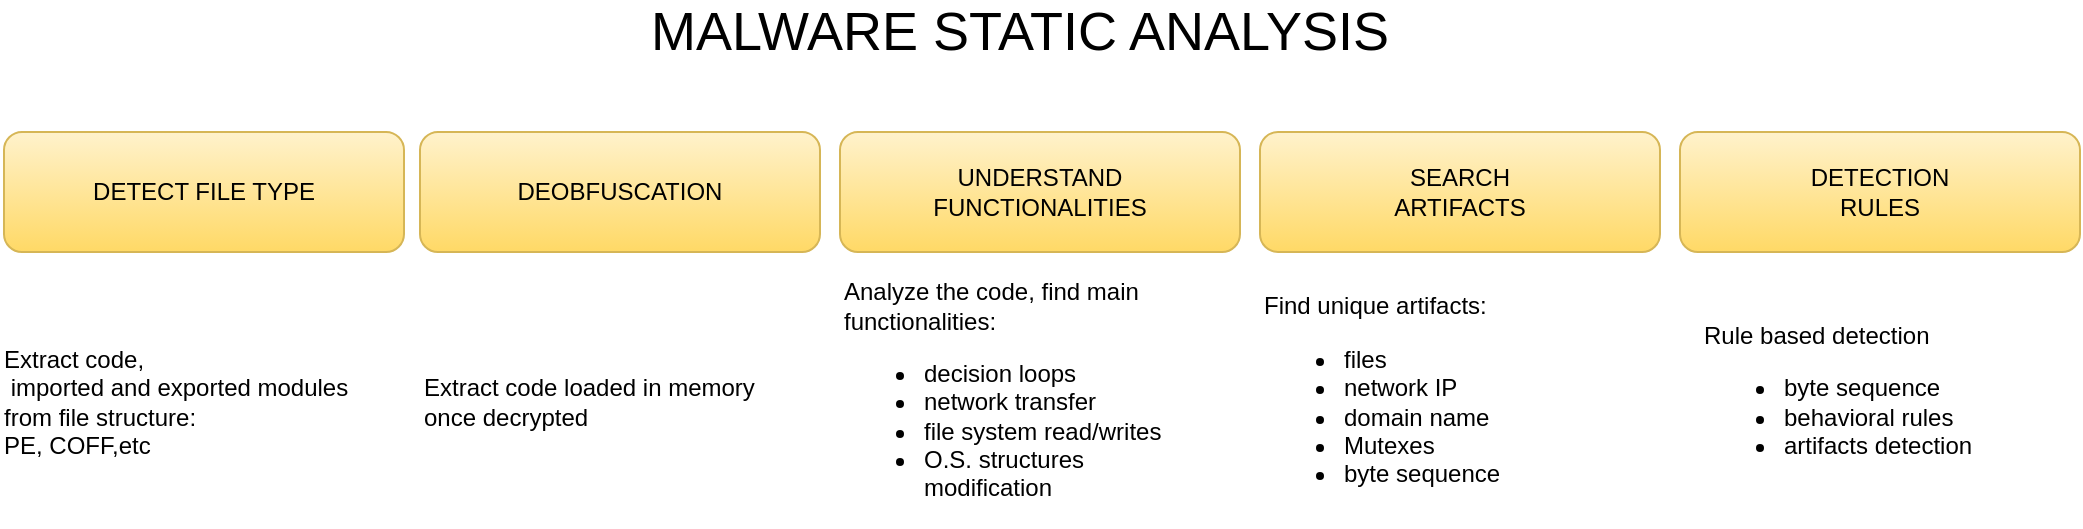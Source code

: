 <mxfile version="12.1.3" type="device" pages="1"><diagram id="HUIneniIAKxf4H_5kd8j" name="Page-1"><mxGraphModel dx="1357" dy="777" grid="1" gridSize="10" guides="1" tooltips="1" connect="1" arrows="1" fold="1" page="1" pageScale="1" pageWidth="827" pageHeight="1169" math="0" shadow="0"><root><mxCell id="0"/><mxCell id="1" parent="0"/><mxCell id="m8iCfqnBOB5Hu47TUWH8-8" value="" style="rounded=1;whiteSpace=wrap;html=1;fillColor=#fff2cc;gradientColor=#ffd966;strokeColor=#d6b656;" vertex="1" parent="1"><mxGeometry x="22" y="150" width="200" height="60" as="geometry"/></mxCell><mxCell id="m8iCfqnBOB5Hu47TUWH8-13" value="" style="rounded=1;whiteSpace=wrap;html=1;fillColor=#fff2cc;gradientColor=#ffd966;strokeColor=#d6b656;" vertex="1" parent="1"><mxGeometry x="860" y="150" width="200" height="60" as="geometry"/></mxCell><mxCell id="m8iCfqnBOB5Hu47TUWH8-12" value="" style="rounded=1;whiteSpace=wrap;html=1;fillColor=#fff2cc;gradientColor=#ffd966;strokeColor=#d6b656;" vertex="1" parent="1"><mxGeometry x="650" y="150" width="200" height="60" as="geometry"/></mxCell><mxCell id="m8iCfqnBOB5Hu47TUWH8-11" value="" style="rounded=1;whiteSpace=wrap;html=1;fillColor=#fff2cc;gradientColor=#ffd966;strokeColor=#d6b656;" vertex="1" parent="1"><mxGeometry x="440" y="150" width="200" height="60" as="geometry"/></mxCell><mxCell id="m8iCfqnBOB5Hu47TUWH8-10" value="" style="rounded=1;whiteSpace=wrap;html=1;fillColor=#fff2cc;gradientColor=#ffd966;strokeColor=#d6b656;" vertex="1" parent="1"><mxGeometry x="230" y="150" width="200" height="60" as="geometry"/></mxCell><mxCell id="m8iCfqnBOB5Hu47TUWH8-1" value="&lt;font style=&quot;font-size: 27px&quot;&gt;MALWARE STATIC ANALYSIS&lt;/font&gt;" style="text;html=1;strokeColor=none;fillColor=none;align=center;verticalAlign=middle;whiteSpace=wrap;rounded=0;" vertex="1" parent="1"><mxGeometry x="330" y="90" width="400" height="20" as="geometry"/></mxCell><mxCell id="m8iCfqnBOB5Hu47TUWH8-2" value="DETECT FILE TYPE" style="text;html=1;strokeColor=none;fillColor=none;align=center;verticalAlign=middle;whiteSpace=wrap;rounded=0;" vertex="1" parent="1"><mxGeometry x="42" y="170" width="160" height="20" as="geometry"/></mxCell><mxCell id="m8iCfqnBOB5Hu47TUWH8-3" value="DEOBFUSCATION" style="text;html=1;strokeColor=none;fillColor=none;align=center;verticalAlign=middle;whiteSpace=wrap;rounded=0;" vertex="1" parent="1"><mxGeometry x="250" y="170" width="160" height="20" as="geometry"/></mxCell><mxCell id="m8iCfqnBOB5Hu47TUWH8-4" value="UNDERSTAND&lt;br&gt;FUNCTIONALITIES" style="text;html=1;strokeColor=none;fillColor=none;align=center;verticalAlign=middle;whiteSpace=wrap;rounded=0;" vertex="1" parent="1"><mxGeometry x="460" y="170" width="160" height="20" as="geometry"/></mxCell><mxCell id="m8iCfqnBOB5Hu47TUWH8-5" value="SEARCH&lt;br&gt;ARTIFACTS" style="text;html=1;strokeColor=none;fillColor=none;align=center;verticalAlign=middle;whiteSpace=wrap;rounded=0;" vertex="1" parent="1"><mxGeometry x="670" y="170" width="160" height="20" as="geometry"/></mxCell><mxCell id="m8iCfqnBOB5Hu47TUWH8-6" value="DETECTION&lt;br&gt;RULES" style="text;html=1;strokeColor=none;fillColor=none;align=center;verticalAlign=middle;whiteSpace=wrap;rounded=0;" vertex="1" parent="1"><mxGeometry x="880" y="170" width="160" height="20" as="geometry"/></mxCell><mxCell id="m8iCfqnBOB5Hu47TUWH8-14" value="Extract code,&lt;br&gt;&amp;nbsp;imported and exported modules from file structure: &lt;br&gt;PE, COFF,etc" style="text;html=1;strokeColor=none;fillColor=none;align=left;verticalAlign=middle;whiteSpace=wrap;rounded=0;" vertex="1" parent="1"><mxGeometry x="20" y="230" width="180" height="110" as="geometry"/></mxCell><mxCell id="m8iCfqnBOB5Hu47TUWH8-15" value="Extract code loaded in memory once decrypted" style="text;html=1;strokeColor=none;fillColor=none;align=left;verticalAlign=middle;whiteSpace=wrap;rounded=0;" vertex="1" parent="1"><mxGeometry x="230" y="230" width="180" height="110" as="geometry"/></mxCell><mxCell id="m8iCfqnBOB5Hu47TUWH8-16" value="Analyze the code, find main functionalities:&lt;br&gt;&lt;ul&gt;&lt;li&gt;decision loops&lt;/li&gt;&lt;li&gt;network transfer&lt;/li&gt;&lt;li&gt;file system read/writes&lt;/li&gt;&lt;li&gt;O.S. structures modification&lt;/li&gt;&lt;/ul&gt;" style="text;html=1;strokeColor=none;fillColor=none;align=left;verticalAlign=middle;whiteSpace=wrap;rounded=0;" vertex="1" parent="1"><mxGeometry x="440" y="230" width="180" height="110" as="geometry"/></mxCell><mxCell id="m8iCfqnBOB5Hu47TUWH8-17" value="Find unique artifacts:&lt;br&gt;&lt;ul&gt;&lt;li&gt;files&lt;/li&gt;&lt;li&gt;network IP&lt;/li&gt;&lt;li&gt;domain name&lt;/li&gt;&lt;li&gt;Mutexes&lt;/li&gt;&lt;li&gt;byte sequence&lt;br&gt;&lt;/li&gt;&lt;/ul&gt;" style="text;html=1;strokeColor=none;fillColor=none;align=left;verticalAlign=middle;whiteSpace=wrap;rounded=0;" vertex="1" parent="1"><mxGeometry x="650" y="230" width="180" height="110" as="geometry"/></mxCell><mxCell id="m8iCfqnBOB5Hu47TUWH8-18" value="&lt;div&gt;Rule based detection&lt;/div&gt;&lt;ul&gt;&lt;li&gt;&lt;span&gt;byte sequence&lt;/span&gt;&lt;/li&gt;&lt;li&gt;&lt;span&gt;behavioral rules&lt;/span&gt;&lt;/li&gt;&lt;li&gt;&lt;span&gt;artifacts detection&lt;/span&gt;&lt;/li&gt;&lt;/ul&gt;" style="text;html=1;strokeColor=none;fillColor=none;align=left;verticalAlign=middle;whiteSpace=wrap;rounded=0;" vertex="1" parent="1"><mxGeometry x="870" y="230" width="180" height="110" as="geometry"/></mxCell></root></mxGraphModel></diagram></mxfile>